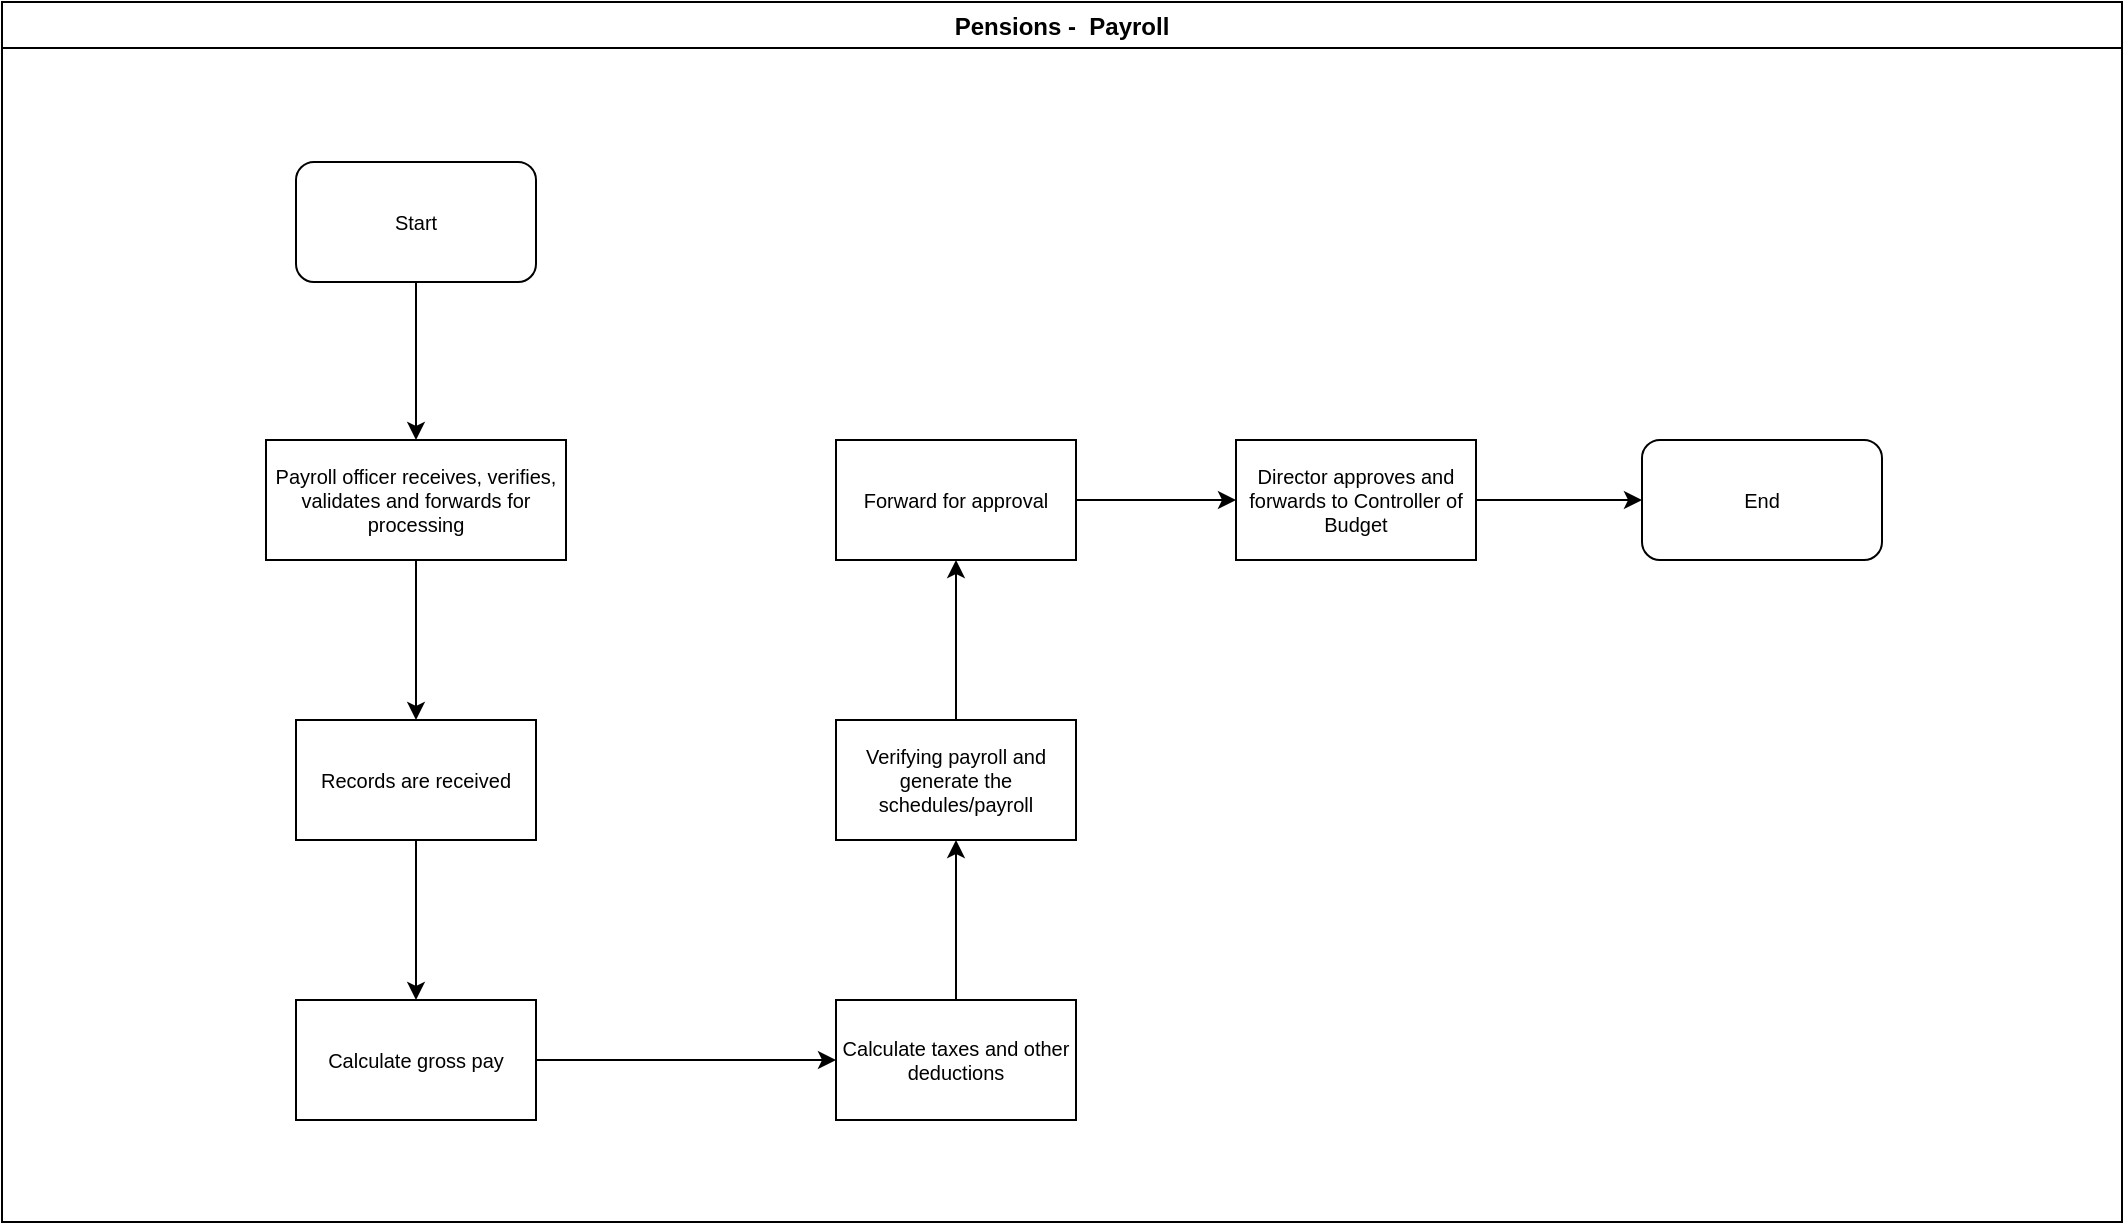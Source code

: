 <mxfile version="13.6.9" type="github">
  <diagram id="auMTKPqx2dahS01j6FM4" name="Page-1">
    <mxGraphModel dx="910" dy="487" grid="1" gridSize="10" guides="1" tooltips="1" connect="1" arrows="1" fold="1" page="1" pageScale="1" pageWidth="1169" pageHeight="827" math="0" shadow="0">
      <root>
        <mxCell id="0" />
        <mxCell id="1" parent="0" />
        <mxCell id="HwDCLhzgYCd7f9K3PAqx-1" value="Pensions -  Payroll" style="swimlane;" vertex="1" parent="1">
          <mxGeometry x="40" y="30" width="1060" height="610" as="geometry" />
        </mxCell>
        <mxCell id="HwDCLhzgYCd7f9K3PAqx-2" value="Start" style="rounded=1;whiteSpace=wrap;html=1;fontSize=10;" vertex="1" parent="HwDCLhzgYCd7f9K3PAqx-1">
          <mxGeometry x="147" y="80" width="120" height="60" as="geometry" />
        </mxCell>
        <mxCell id="HwDCLhzgYCd7f9K3PAqx-4" value="Payroll officer receives, verifies, validates and forwards for processing" style="rounded=0;whiteSpace=wrap;html=1;fontSize=10;" vertex="1" parent="HwDCLhzgYCd7f9K3PAqx-1">
          <mxGeometry x="132" y="219" width="150" height="60" as="geometry" />
        </mxCell>
        <mxCell id="HwDCLhzgYCd7f9K3PAqx-6" value="" style="edgeStyle=orthogonalEdgeStyle;rounded=0;orthogonalLoop=1;jettySize=auto;html=1;fontSize=10;entryX=0.5;entryY=0;entryDx=0;entryDy=0;" edge="1" parent="HwDCLhzgYCd7f9K3PAqx-1" source="HwDCLhzgYCd7f9K3PAqx-2" target="HwDCLhzgYCd7f9K3PAqx-4">
          <mxGeometry relative="1" as="geometry">
            <mxPoint x="207" y="220" as="targetPoint" />
          </mxGeometry>
        </mxCell>
        <mxCell id="HwDCLhzgYCd7f9K3PAqx-11" value="Calculate taxes and other deductions" style="whiteSpace=wrap;html=1;rounded=0;fontSize=10;" vertex="1" parent="HwDCLhzgYCd7f9K3PAqx-1">
          <mxGeometry x="417" y="499" width="120" height="60" as="geometry" />
        </mxCell>
        <mxCell id="HwDCLhzgYCd7f9K3PAqx-17" value="End" style="rounded=1;whiteSpace=wrap;html=1;fontSize=10;" vertex="1" parent="HwDCLhzgYCd7f9K3PAqx-1">
          <mxGeometry x="820" y="219" width="120" height="60" as="geometry" />
        </mxCell>
        <mxCell id="HwDCLhzgYCd7f9K3PAqx-10" value="" style="edgeStyle=orthogonalEdgeStyle;rounded=0;orthogonalLoop=1;jettySize=auto;html=1;fontSize=10;" edge="1" parent="1" source="HwDCLhzgYCd7f9K3PAqx-7" target="HwDCLhzgYCd7f9K3PAqx-9">
          <mxGeometry relative="1" as="geometry" />
        </mxCell>
        <mxCell id="HwDCLhzgYCd7f9K3PAqx-7" value="Records are received" style="whiteSpace=wrap;html=1;rounded=0;fontSize=10;" vertex="1" parent="1">
          <mxGeometry x="187" y="389" width="120" height="60" as="geometry" />
        </mxCell>
        <mxCell id="HwDCLhzgYCd7f9K3PAqx-8" value="" style="edgeStyle=orthogonalEdgeStyle;rounded=0;orthogonalLoop=1;jettySize=auto;html=1;fontSize=10;" edge="1" parent="1" source="HwDCLhzgYCd7f9K3PAqx-4" target="HwDCLhzgYCd7f9K3PAqx-7">
          <mxGeometry relative="1" as="geometry" />
        </mxCell>
        <mxCell id="HwDCLhzgYCd7f9K3PAqx-12" value="" style="edgeStyle=orthogonalEdgeStyle;rounded=0;orthogonalLoop=1;jettySize=auto;html=1;fontSize=10;" edge="1" parent="1" source="HwDCLhzgYCd7f9K3PAqx-9" target="HwDCLhzgYCd7f9K3PAqx-11">
          <mxGeometry relative="1" as="geometry" />
        </mxCell>
        <mxCell id="HwDCLhzgYCd7f9K3PAqx-9" value="Calculate gross pay" style="whiteSpace=wrap;html=1;rounded=0;fontSize=10;" vertex="1" parent="1">
          <mxGeometry x="187" y="529" width="120" height="60" as="geometry" />
        </mxCell>
        <mxCell id="HwDCLhzgYCd7f9K3PAqx-16" value="" style="edgeStyle=orthogonalEdgeStyle;rounded=0;orthogonalLoop=1;jettySize=auto;html=1;fontSize=10;" edge="1" parent="1" source="HwDCLhzgYCd7f9K3PAqx-13" target="HwDCLhzgYCd7f9K3PAqx-15">
          <mxGeometry relative="1" as="geometry" />
        </mxCell>
        <mxCell id="HwDCLhzgYCd7f9K3PAqx-13" value="Verifying payroll&amp;nbsp;and generate the schedules/payroll" style="whiteSpace=wrap;html=1;rounded=0;fontSize=10;" vertex="1" parent="1">
          <mxGeometry x="457" y="389" width="120" height="60" as="geometry" />
        </mxCell>
        <mxCell id="HwDCLhzgYCd7f9K3PAqx-14" value="" style="edgeStyle=orthogonalEdgeStyle;rounded=0;orthogonalLoop=1;jettySize=auto;html=1;fontSize=10;" edge="1" parent="1" source="HwDCLhzgYCd7f9K3PAqx-11" target="HwDCLhzgYCd7f9K3PAqx-13">
          <mxGeometry relative="1" as="geometry" />
        </mxCell>
        <mxCell id="HwDCLhzgYCd7f9K3PAqx-21" value="" style="edgeStyle=orthogonalEdgeStyle;rounded=0;orthogonalLoop=1;jettySize=auto;html=1;fontSize=10;" edge="1" parent="1" source="HwDCLhzgYCd7f9K3PAqx-15" target="HwDCLhzgYCd7f9K3PAqx-20">
          <mxGeometry relative="1" as="geometry" />
        </mxCell>
        <mxCell id="HwDCLhzgYCd7f9K3PAqx-15" value="Forward for approval" style="whiteSpace=wrap;html=1;rounded=0;fontSize=10;" vertex="1" parent="1">
          <mxGeometry x="457" y="249" width="120" height="60" as="geometry" />
        </mxCell>
        <mxCell id="HwDCLhzgYCd7f9K3PAqx-23" value="" style="edgeStyle=orthogonalEdgeStyle;rounded=0;orthogonalLoop=1;jettySize=auto;html=1;fontSize=10;entryX=0;entryY=0.5;entryDx=0;entryDy=0;" edge="1" parent="1" source="HwDCLhzgYCd7f9K3PAqx-20" target="HwDCLhzgYCd7f9K3PAqx-17">
          <mxGeometry relative="1" as="geometry">
            <mxPoint x="857" y="279" as="targetPoint" />
          </mxGeometry>
        </mxCell>
        <mxCell id="HwDCLhzgYCd7f9K3PAqx-20" value="Director approves and forwards to Controller of Budget" style="whiteSpace=wrap;html=1;rounded=0;fontSize=10;" vertex="1" parent="1">
          <mxGeometry x="657" y="249" width="120" height="60" as="geometry" />
        </mxCell>
      </root>
    </mxGraphModel>
  </diagram>
</mxfile>
